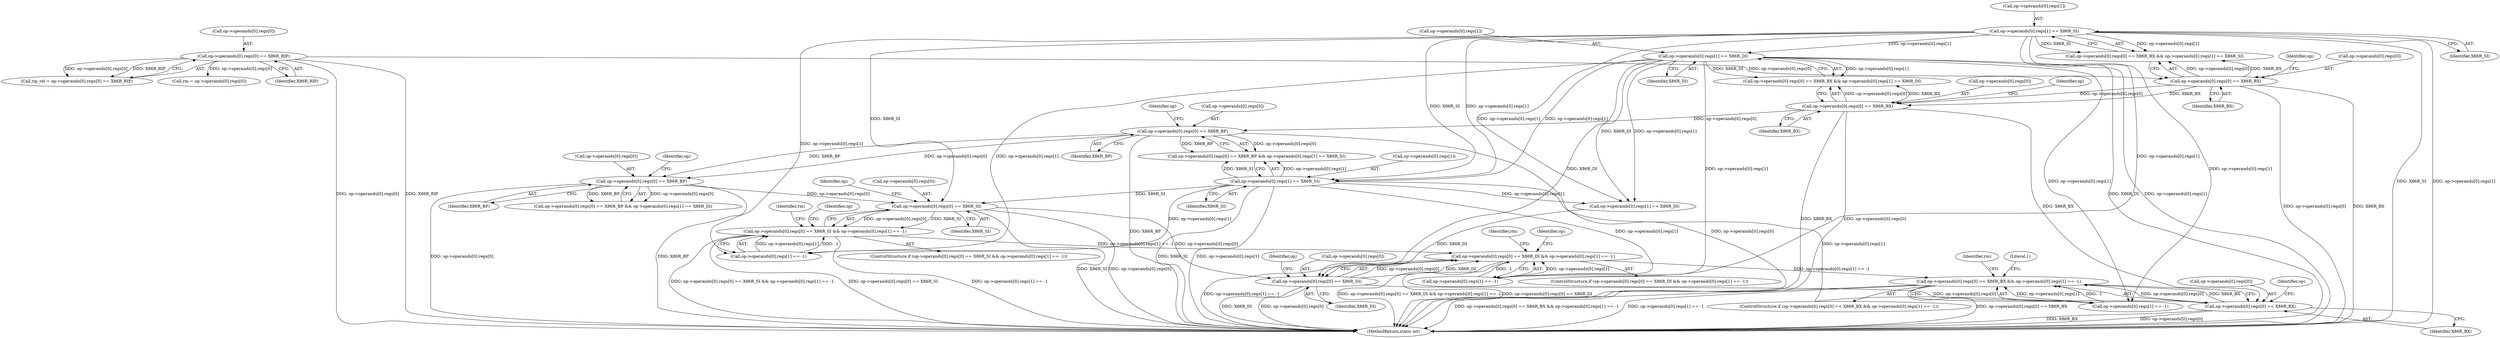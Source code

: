 digraph "0_radare2_f17bfd9f1da05f30f23a4dd05e9d2363e1406948@pointer" {
"1000857" [label="(Call,op->operands[0].regs[0] == X86R_SI)"];
"1000828" [label="(Call,op->operands[0].regs[0] == X86R_BP)"];
"1000799" [label="(Call,op->operands[0].regs[0] == X86R_BP)"];
"1000770" [label="(Call,op->operands[0].regs[0] == X86R_BX)"];
"1000741" [label="(Call,op->operands[0].regs[0] == X86R_BX)"];
"1000629" [label="(Call,op->operands[0].regs[0] == X86R_RIP)"];
"1000752" [label="(Call,op->operands[0].regs[1] == X86R_SI)"];
"1000810" [label="(Call,op->operands[0].regs[1] == X86R_SI)"];
"1000781" [label="(Call,op->operands[0].regs[1] == X86R_DI)"];
"1000856" [label="(Call,op->operands[0].regs[0] == X86R_SI && op->operands[0].regs[1] == -1)"];
"1000886" [label="(Call,op->operands[0].regs[0] == X86R_DI && op->operands[0].regs[1] == -1)"];
"1000916" [label="(Call,op->operands[0].regs[0] == X86R_BX && op->operands[0].regs[1] == -1)"];
"1000887" [label="(Call,op->operands[0].regs[0] == X86R_DI)"];
"1000917" [label="(Call,op->operands[0].regs[0] == X86R_BX)"];
"1000912" [label="(Identifier,rm)"];
"1000791" [label="(Identifier,X86R_DI)"];
"1000922" [label="(Identifier,op)"];
"1003216" [label="(MethodReturn,static int)"];
"1000897" [label="(Identifier,X86R_DI)"];
"1000771" [label="(Call,op->operands[0].regs[0])"];
"1000942" [label="(Identifier,rm)"];
"1000903" [label="(Identifier,op)"];
"1000857" [label="(Call,op->operands[0].regs[0] == X86R_SI)"];
"1000828" [label="(Call,op->operands[0].regs[0] == X86R_BP)"];
"1000798" [label="(Call,op->operands[0].regs[0] == X86R_BP && op->operands[0].regs[1] == X86R_SI)"];
"1000741" [label="(Call,op->operands[0].regs[0] == X86R_BX)"];
"1000799" [label="(Call,op->operands[0].regs[0] == X86R_BP)"];
"1000827" [label="(Call,op->operands[0].regs[0] == X86R_BP && op->operands[0].regs[1] == X86R_DI)"];
"1000627" [label="(Call,rip_rel = op->operands[0].regs[0] == X86R_RIP)"];
"1000810" [label="(Call,op->operands[0].regs[1] == X86R_SI)"];
"1000629" [label="(Call,op->operands[0].regs[0] == X86R_RIP)"];
"1000781" [label="(Call,op->operands[0].regs[1] == X86R_DI)"];
"1000868" [label="(Call,op->operands[0].regs[1] == -1)"];
"1000752" [label="(Call,op->operands[0].regs[1] == X86R_SI)"];
"1000769" [label="(Call,op->operands[0].regs[0] == X86R_BX && op->operands[0].regs[1] == X86R_DI)"];
"1000856" [label="(Call,op->operands[0].regs[0] == X86R_SI && op->operands[0].regs[1] == -1)"];
"1000742" [label="(Call,op->operands[0].regs[0])"];
"1000740" [label="(Call,op->operands[0].regs[0] == X86R_BX && op->operands[0].regs[1] == X86R_SI)"];
"1000751" [label="(Identifier,X86R_BX)"];
"1000898" [label="(Call,op->operands[0].regs[1] == -1)"];
"1000915" [label="(ControlStructure,if (op->operands[0].regs[0] == X86R_BX && op->operands[0].regs[1] == -1))"];
"1000858" [label="(Call,op->operands[0].regs[0])"];
"1000839" [label="(Call,op->operands[0].regs[1] == X86R_DI)"];
"1000829" [label="(Call,op->operands[0].regs[0])"];
"1000820" [label="(Identifier,X86R_SI)"];
"1000855" [label="(ControlStructure,if (op->operands[0].regs[0] == X86R_SI && op->operands[0].regs[1] == -1))"];
"1000918" [label="(Call,op->operands[0].regs[0])"];
"1000892" [label="(Identifier,op)"];
"1000888" [label="(Call,op->operands[0].regs[0])"];
"1000782" [label="(Call,op->operands[0].regs[1])"];
"1000917" [label="(Call,op->operands[0].regs[0] == X86R_BX)"];
"1000885" [label="(ControlStructure,if (op->operands[0].regs[0] == X86R_DI && op->operands[0].regs[1] == -1))"];
"1000927" [label="(Identifier,X86R_BX)"];
"1000630" [label="(Call,op->operands[0].regs[0])"];
"1000753" [label="(Call,op->operands[0].regs[1])"];
"1000882" [label="(Identifier,rm)"];
"1000867" [label="(Identifier,X86R_SI)"];
"1000809" [label="(Identifier,X86R_BP)"];
"1000948" [label="(Literal,1)"];
"1000780" [label="(Identifier,X86R_BX)"];
"1000982" [label="(Call,rm = op->operands[0].regs[0])"];
"1000757" [label="(Identifier,op)"];
"1000762" [label="(Identifier,X86R_SI)"];
"1000933" [label="(Identifier,op)"];
"1000786" [label="(Identifier,op)"];
"1000928" [label="(Call,op->operands[0].regs[1] == -1)"];
"1000639" [label="(Identifier,X86R_RIP)"];
"1000815" [label="(Identifier,op)"];
"1000800" [label="(Call,op->operands[0].regs[0])"];
"1000873" [label="(Identifier,op)"];
"1000838" [label="(Identifier,X86R_BP)"];
"1000887" [label="(Call,op->operands[0].regs[0] == X86R_DI)"];
"1000844" [label="(Identifier,op)"];
"1000886" [label="(Call,op->operands[0].regs[0] == X86R_DI && op->operands[0].regs[1] == -1)"];
"1000916" [label="(Call,op->operands[0].regs[0] == X86R_BX && op->operands[0].regs[1] == -1)"];
"1000770" [label="(Call,op->operands[0].regs[0] == X86R_BX)"];
"1000811" [label="(Call,op->operands[0].regs[1])"];
"1000857" -> "1000856"  [label="AST: "];
"1000857" -> "1000867"  [label="CFG: "];
"1000858" -> "1000857"  [label="AST: "];
"1000867" -> "1000857"  [label="AST: "];
"1000873" -> "1000857"  [label="CFG: "];
"1000856" -> "1000857"  [label="CFG: "];
"1000857" -> "1003216"  [label="DDG: op->operands[0].regs[0]"];
"1000857" -> "1003216"  [label="DDG: X86R_SI"];
"1000857" -> "1000856"  [label="DDG: op->operands[0].regs[0]"];
"1000857" -> "1000856"  [label="DDG: X86R_SI"];
"1000828" -> "1000857"  [label="DDG: op->operands[0].regs[0]"];
"1000752" -> "1000857"  [label="DDG: X86R_SI"];
"1000810" -> "1000857"  [label="DDG: X86R_SI"];
"1000857" -> "1000887"  [label="DDG: op->operands[0].regs[0]"];
"1000828" -> "1000827"  [label="AST: "];
"1000828" -> "1000838"  [label="CFG: "];
"1000829" -> "1000828"  [label="AST: "];
"1000838" -> "1000828"  [label="AST: "];
"1000844" -> "1000828"  [label="CFG: "];
"1000827" -> "1000828"  [label="CFG: "];
"1000828" -> "1003216"  [label="DDG: X86R_BP"];
"1000828" -> "1003216"  [label="DDG: op->operands[0].regs[0]"];
"1000828" -> "1000827"  [label="DDG: op->operands[0].regs[0]"];
"1000828" -> "1000827"  [label="DDG: X86R_BP"];
"1000799" -> "1000828"  [label="DDG: op->operands[0].regs[0]"];
"1000799" -> "1000828"  [label="DDG: X86R_BP"];
"1000799" -> "1000798"  [label="AST: "];
"1000799" -> "1000809"  [label="CFG: "];
"1000800" -> "1000799"  [label="AST: "];
"1000809" -> "1000799"  [label="AST: "];
"1000815" -> "1000799"  [label="CFG: "];
"1000798" -> "1000799"  [label="CFG: "];
"1000799" -> "1003216"  [label="DDG: op->operands[0].regs[0]"];
"1000799" -> "1003216"  [label="DDG: X86R_BP"];
"1000799" -> "1000798"  [label="DDG: op->operands[0].regs[0]"];
"1000799" -> "1000798"  [label="DDG: X86R_BP"];
"1000770" -> "1000799"  [label="DDG: op->operands[0].regs[0]"];
"1000770" -> "1000769"  [label="AST: "];
"1000770" -> "1000780"  [label="CFG: "];
"1000771" -> "1000770"  [label="AST: "];
"1000780" -> "1000770"  [label="AST: "];
"1000786" -> "1000770"  [label="CFG: "];
"1000769" -> "1000770"  [label="CFG: "];
"1000770" -> "1003216"  [label="DDG: X86R_BX"];
"1000770" -> "1003216"  [label="DDG: op->operands[0].regs[0]"];
"1000770" -> "1000769"  [label="DDG: op->operands[0].regs[0]"];
"1000770" -> "1000769"  [label="DDG: X86R_BX"];
"1000741" -> "1000770"  [label="DDG: op->operands[0].regs[0]"];
"1000741" -> "1000770"  [label="DDG: X86R_BX"];
"1000770" -> "1000917"  [label="DDG: X86R_BX"];
"1000741" -> "1000740"  [label="AST: "];
"1000741" -> "1000751"  [label="CFG: "];
"1000742" -> "1000741"  [label="AST: "];
"1000751" -> "1000741"  [label="AST: "];
"1000757" -> "1000741"  [label="CFG: "];
"1000740" -> "1000741"  [label="CFG: "];
"1000741" -> "1003216"  [label="DDG: op->operands[0].regs[0]"];
"1000741" -> "1003216"  [label="DDG: X86R_BX"];
"1000741" -> "1000740"  [label="DDG: op->operands[0].regs[0]"];
"1000741" -> "1000740"  [label="DDG: X86R_BX"];
"1000629" -> "1000741"  [label="DDG: op->operands[0].regs[0]"];
"1000629" -> "1000627"  [label="AST: "];
"1000629" -> "1000639"  [label="CFG: "];
"1000630" -> "1000629"  [label="AST: "];
"1000639" -> "1000629"  [label="AST: "];
"1000627" -> "1000629"  [label="CFG: "];
"1000629" -> "1003216"  [label="DDG: op->operands[0].regs[0]"];
"1000629" -> "1003216"  [label="DDG: X86R_RIP"];
"1000629" -> "1000627"  [label="DDG: op->operands[0].regs[0]"];
"1000629" -> "1000627"  [label="DDG: X86R_RIP"];
"1000629" -> "1000982"  [label="DDG: op->operands[0].regs[0]"];
"1000752" -> "1000740"  [label="AST: "];
"1000752" -> "1000762"  [label="CFG: "];
"1000753" -> "1000752"  [label="AST: "];
"1000762" -> "1000752"  [label="AST: "];
"1000740" -> "1000752"  [label="CFG: "];
"1000752" -> "1003216"  [label="DDG: X86R_SI"];
"1000752" -> "1003216"  [label="DDG: op->operands[0].regs[1]"];
"1000752" -> "1000740"  [label="DDG: op->operands[0].regs[1]"];
"1000752" -> "1000740"  [label="DDG: X86R_SI"];
"1000752" -> "1000781"  [label="DDG: op->operands[0].regs[1]"];
"1000752" -> "1000810"  [label="DDG: op->operands[0].regs[1]"];
"1000752" -> "1000810"  [label="DDG: X86R_SI"];
"1000752" -> "1000839"  [label="DDG: op->operands[0].regs[1]"];
"1000752" -> "1000868"  [label="DDG: op->operands[0].regs[1]"];
"1000752" -> "1000898"  [label="DDG: op->operands[0].regs[1]"];
"1000752" -> "1000928"  [label="DDG: op->operands[0].regs[1]"];
"1000810" -> "1000798"  [label="AST: "];
"1000810" -> "1000820"  [label="CFG: "];
"1000811" -> "1000810"  [label="AST: "];
"1000820" -> "1000810"  [label="AST: "];
"1000798" -> "1000810"  [label="CFG: "];
"1000810" -> "1003216"  [label="DDG: X86R_SI"];
"1000810" -> "1003216"  [label="DDG: op->operands[0].regs[1]"];
"1000810" -> "1000798"  [label="DDG: op->operands[0].regs[1]"];
"1000810" -> "1000798"  [label="DDG: X86R_SI"];
"1000781" -> "1000810"  [label="DDG: op->operands[0].regs[1]"];
"1000810" -> "1000839"  [label="DDG: op->operands[0].regs[1]"];
"1000810" -> "1000868"  [label="DDG: op->operands[0].regs[1]"];
"1000810" -> "1000898"  [label="DDG: op->operands[0].regs[1]"];
"1000810" -> "1000928"  [label="DDG: op->operands[0].regs[1]"];
"1000781" -> "1000769"  [label="AST: "];
"1000781" -> "1000791"  [label="CFG: "];
"1000782" -> "1000781"  [label="AST: "];
"1000791" -> "1000781"  [label="AST: "];
"1000769" -> "1000781"  [label="CFG: "];
"1000781" -> "1003216"  [label="DDG: X86R_DI"];
"1000781" -> "1003216"  [label="DDG: op->operands[0].regs[1]"];
"1000781" -> "1000769"  [label="DDG: op->operands[0].regs[1]"];
"1000781" -> "1000769"  [label="DDG: X86R_DI"];
"1000781" -> "1000839"  [label="DDG: op->operands[0].regs[1]"];
"1000781" -> "1000839"  [label="DDG: X86R_DI"];
"1000781" -> "1000868"  [label="DDG: op->operands[0].regs[1]"];
"1000781" -> "1000887"  [label="DDG: X86R_DI"];
"1000781" -> "1000898"  [label="DDG: op->operands[0].regs[1]"];
"1000781" -> "1000928"  [label="DDG: op->operands[0].regs[1]"];
"1000856" -> "1000855"  [label="AST: "];
"1000856" -> "1000868"  [label="CFG: "];
"1000868" -> "1000856"  [label="AST: "];
"1000882" -> "1000856"  [label="CFG: "];
"1000892" -> "1000856"  [label="CFG: "];
"1000856" -> "1003216"  [label="DDG: op->operands[0].regs[0] == X86R_SI"];
"1000856" -> "1003216"  [label="DDG: op->operands[0].regs[1] == -1"];
"1000856" -> "1003216"  [label="DDG: op->operands[0].regs[0] == X86R_SI && op->operands[0].regs[1] == -1"];
"1000868" -> "1000856"  [label="DDG: op->operands[0].regs[1]"];
"1000868" -> "1000856"  [label="DDG: -1"];
"1000856" -> "1000886"  [label="DDG: op->operands[0].regs[1] == -1"];
"1000886" -> "1000885"  [label="AST: "];
"1000886" -> "1000887"  [label="CFG: "];
"1000886" -> "1000898"  [label="CFG: "];
"1000887" -> "1000886"  [label="AST: "];
"1000898" -> "1000886"  [label="AST: "];
"1000912" -> "1000886"  [label="CFG: "];
"1000922" -> "1000886"  [label="CFG: "];
"1000886" -> "1003216"  [label="DDG: op->operands[0].regs[0] == X86R_DI && op->operands[0].regs[1] == -1"];
"1000886" -> "1003216"  [label="DDG: op->operands[0].regs[0] == X86R_DI"];
"1000886" -> "1003216"  [label="DDG: op->operands[0].regs[1] == -1"];
"1000887" -> "1000886"  [label="DDG: op->operands[0].regs[0]"];
"1000887" -> "1000886"  [label="DDG: X86R_DI"];
"1000898" -> "1000886"  [label="DDG: op->operands[0].regs[1]"];
"1000898" -> "1000886"  [label="DDG: -1"];
"1000886" -> "1000916"  [label="DDG: op->operands[0].regs[1] == -1"];
"1000916" -> "1000915"  [label="AST: "];
"1000916" -> "1000917"  [label="CFG: "];
"1000916" -> "1000928"  [label="CFG: "];
"1000917" -> "1000916"  [label="AST: "];
"1000928" -> "1000916"  [label="AST: "];
"1000942" -> "1000916"  [label="CFG: "];
"1000948" -> "1000916"  [label="CFG: "];
"1000916" -> "1003216"  [label="DDG: op->operands[0].regs[0] == X86R_BX && op->operands[0].regs[1] == -1"];
"1000916" -> "1003216"  [label="DDG: op->operands[0].regs[1] == -1"];
"1000916" -> "1003216"  [label="DDG: op->operands[0].regs[0] == X86R_BX"];
"1000917" -> "1000916"  [label="DDG: op->operands[0].regs[0]"];
"1000917" -> "1000916"  [label="DDG: X86R_BX"];
"1000928" -> "1000916"  [label="DDG: op->operands[0].regs[1]"];
"1000928" -> "1000916"  [label="DDG: -1"];
"1000887" -> "1000897"  [label="CFG: "];
"1000888" -> "1000887"  [label="AST: "];
"1000897" -> "1000887"  [label="AST: "];
"1000903" -> "1000887"  [label="CFG: "];
"1000887" -> "1003216"  [label="DDG: X86R_DI"];
"1000887" -> "1003216"  [label="DDG: op->operands[0].regs[0]"];
"1000839" -> "1000887"  [label="DDG: X86R_DI"];
"1000887" -> "1000917"  [label="DDG: op->operands[0].regs[0]"];
"1000917" -> "1000927"  [label="CFG: "];
"1000918" -> "1000917"  [label="AST: "];
"1000927" -> "1000917"  [label="AST: "];
"1000933" -> "1000917"  [label="CFG: "];
"1000917" -> "1003216"  [label="DDG: op->operands[0].regs[0]"];
"1000917" -> "1003216"  [label="DDG: X86R_BX"];
}
